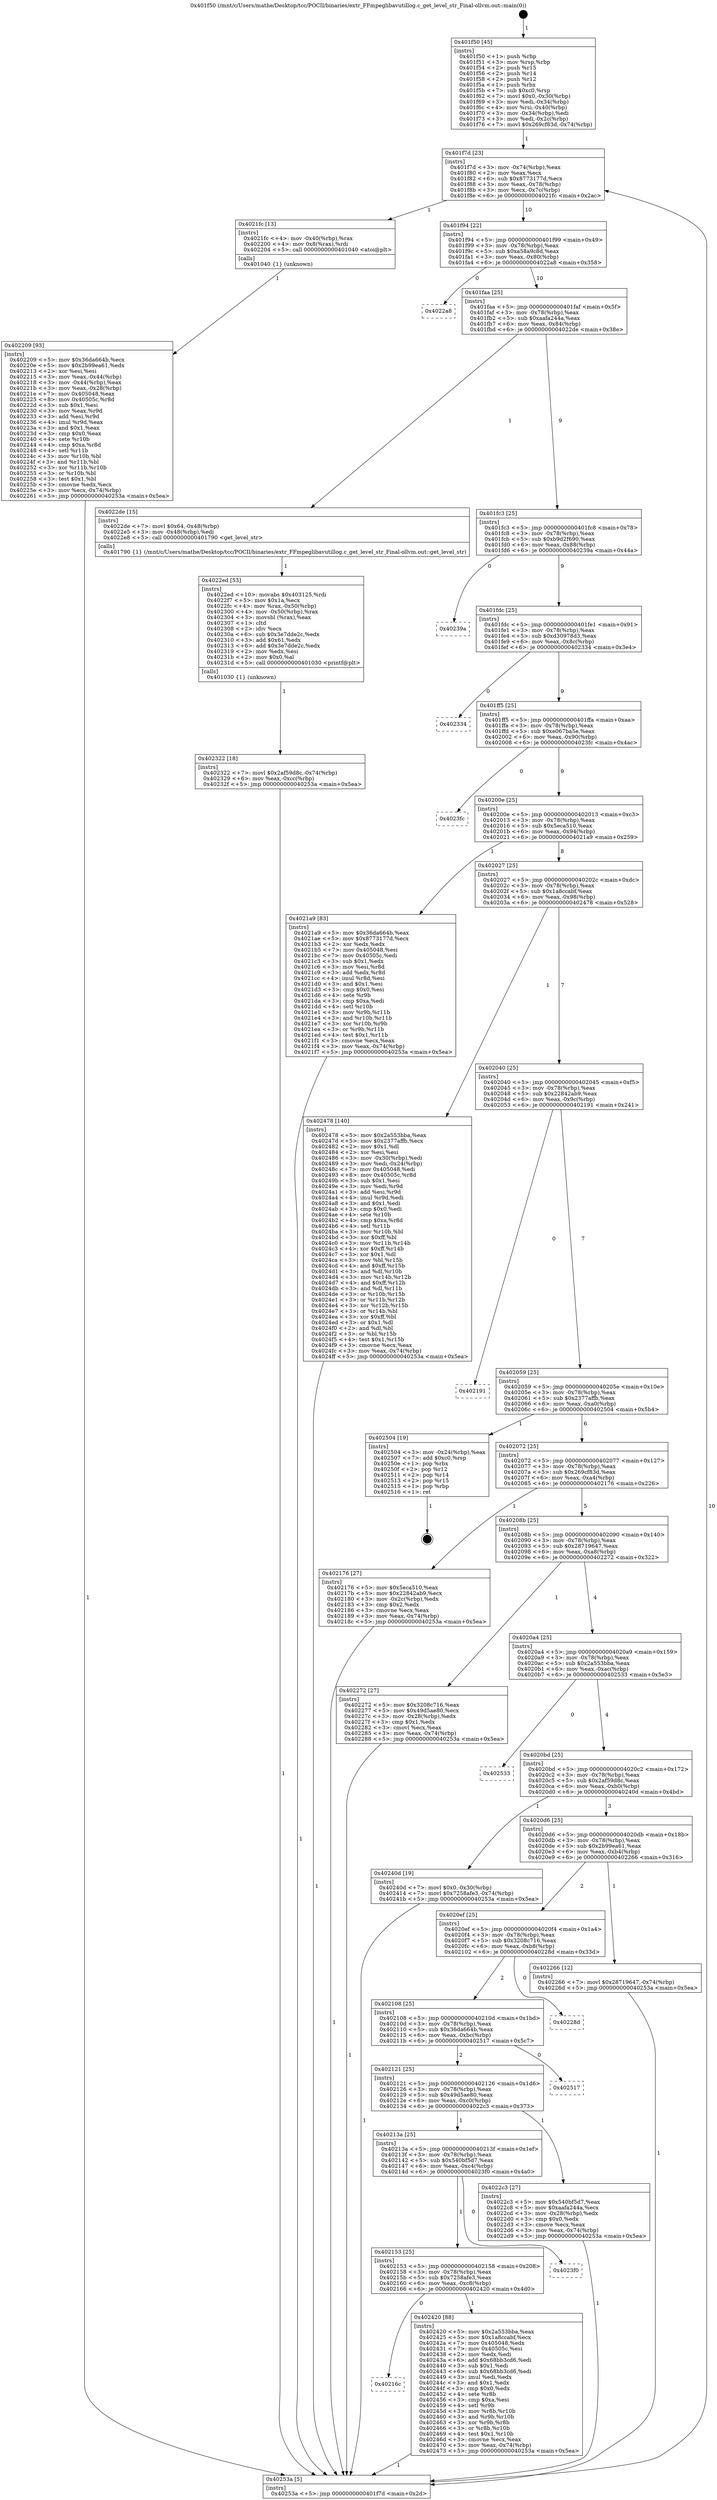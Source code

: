 digraph "0x401f50" {
  label = "0x401f50 (/mnt/c/Users/mathe/Desktop/tcc/POCII/binaries/extr_FFmpeglibavutillog.c_get_level_str_Final-ollvm.out::main(0))"
  labelloc = "t"
  node[shape=record]

  Entry [label="",width=0.3,height=0.3,shape=circle,fillcolor=black,style=filled]
  "0x401f7d" [label="{
     0x401f7d [23]\l
     | [instrs]\l
     &nbsp;&nbsp;0x401f7d \<+3\>: mov -0x74(%rbp),%eax\l
     &nbsp;&nbsp;0x401f80 \<+2\>: mov %eax,%ecx\l
     &nbsp;&nbsp;0x401f82 \<+6\>: sub $0x8773177d,%ecx\l
     &nbsp;&nbsp;0x401f88 \<+3\>: mov %eax,-0x78(%rbp)\l
     &nbsp;&nbsp;0x401f8b \<+3\>: mov %ecx,-0x7c(%rbp)\l
     &nbsp;&nbsp;0x401f8e \<+6\>: je 00000000004021fc \<main+0x2ac\>\l
  }"]
  "0x4021fc" [label="{
     0x4021fc [13]\l
     | [instrs]\l
     &nbsp;&nbsp;0x4021fc \<+4\>: mov -0x40(%rbp),%rax\l
     &nbsp;&nbsp;0x402200 \<+4\>: mov 0x8(%rax),%rdi\l
     &nbsp;&nbsp;0x402204 \<+5\>: call 0000000000401040 \<atoi@plt\>\l
     | [calls]\l
     &nbsp;&nbsp;0x401040 \{1\} (unknown)\l
  }"]
  "0x401f94" [label="{
     0x401f94 [22]\l
     | [instrs]\l
     &nbsp;&nbsp;0x401f94 \<+5\>: jmp 0000000000401f99 \<main+0x49\>\l
     &nbsp;&nbsp;0x401f99 \<+3\>: mov -0x78(%rbp),%eax\l
     &nbsp;&nbsp;0x401f9c \<+5\>: sub $0xa58a9c8d,%eax\l
     &nbsp;&nbsp;0x401fa1 \<+3\>: mov %eax,-0x80(%rbp)\l
     &nbsp;&nbsp;0x401fa4 \<+6\>: je 00000000004022a8 \<main+0x358\>\l
  }"]
  Exit [label="",width=0.3,height=0.3,shape=circle,fillcolor=black,style=filled,peripheries=2]
  "0x4022a8" [label="{
     0x4022a8\l
  }", style=dashed]
  "0x401faa" [label="{
     0x401faa [25]\l
     | [instrs]\l
     &nbsp;&nbsp;0x401faa \<+5\>: jmp 0000000000401faf \<main+0x5f\>\l
     &nbsp;&nbsp;0x401faf \<+3\>: mov -0x78(%rbp),%eax\l
     &nbsp;&nbsp;0x401fb2 \<+5\>: sub $0xaafa244a,%eax\l
     &nbsp;&nbsp;0x401fb7 \<+6\>: mov %eax,-0x84(%rbp)\l
     &nbsp;&nbsp;0x401fbd \<+6\>: je 00000000004022de \<main+0x38e\>\l
  }"]
  "0x40216c" [label="{
     0x40216c\l
  }", style=dashed]
  "0x4022de" [label="{
     0x4022de [15]\l
     | [instrs]\l
     &nbsp;&nbsp;0x4022de \<+7\>: movl $0x64,-0x48(%rbp)\l
     &nbsp;&nbsp;0x4022e5 \<+3\>: mov -0x48(%rbp),%edi\l
     &nbsp;&nbsp;0x4022e8 \<+5\>: call 0000000000401790 \<get_level_str\>\l
     | [calls]\l
     &nbsp;&nbsp;0x401790 \{1\} (/mnt/c/Users/mathe/Desktop/tcc/POCII/binaries/extr_FFmpeglibavutillog.c_get_level_str_Final-ollvm.out::get_level_str)\l
  }"]
  "0x401fc3" [label="{
     0x401fc3 [25]\l
     | [instrs]\l
     &nbsp;&nbsp;0x401fc3 \<+5\>: jmp 0000000000401fc8 \<main+0x78\>\l
     &nbsp;&nbsp;0x401fc8 \<+3\>: mov -0x78(%rbp),%eax\l
     &nbsp;&nbsp;0x401fcb \<+5\>: sub $0xb9d2f690,%eax\l
     &nbsp;&nbsp;0x401fd0 \<+6\>: mov %eax,-0x88(%rbp)\l
     &nbsp;&nbsp;0x401fd6 \<+6\>: je 000000000040239a \<main+0x44a\>\l
  }"]
  "0x402420" [label="{
     0x402420 [88]\l
     | [instrs]\l
     &nbsp;&nbsp;0x402420 \<+5\>: mov $0x2a553bba,%eax\l
     &nbsp;&nbsp;0x402425 \<+5\>: mov $0x1a8ccabf,%ecx\l
     &nbsp;&nbsp;0x40242a \<+7\>: mov 0x405048,%edx\l
     &nbsp;&nbsp;0x402431 \<+7\>: mov 0x40505c,%esi\l
     &nbsp;&nbsp;0x402438 \<+2\>: mov %edx,%edi\l
     &nbsp;&nbsp;0x40243a \<+6\>: add $0x68bb3cd6,%edi\l
     &nbsp;&nbsp;0x402440 \<+3\>: sub $0x1,%edi\l
     &nbsp;&nbsp;0x402443 \<+6\>: sub $0x68bb3cd6,%edi\l
     &nbsp;&nbsp;0x402449 \<+3\>: imul %edi,%edx\l
     &nbsp;&nbsp;0x40244c \<+3\>: and $0x1,%edx\l
     &nbsp;&nbsp;0x40244f \<+3\>: cmp $0x0,%edx\l
     &nbsp;&nbsp;0x402452 \<+4\>: sete %r8b\l
     &nbsp;&nbsp;0x402456 \<+3\>: cmp $0xa,%esi\l
     &nbsp;&nbsp;0x402459 \<+4\>: setl %r9b\l
     &nbsp;&nbsp;0x40245d \<+3\>: mov %r8b,%r10b\l
     &nbsp;&nbsp;0x402460 \<+3\>: and %r9b,%r10b\l
     &nbsp;&nbsp;0x402463 \<+3\>: xor %r9b,%r8b\l
     &nbsp;&nbsp;0x402466 \<+3\>: or %r8b,%r10b\l
     &nbsp;&nbsp;0x402469 \<+4\>: test $0x1,%r10b\l
     &nbsp;&nbsp;0x40246d \<+3\>: cmovne %ecx,%eax\l
     &nbsp;&nbsp;0x402470 \<+3\>: mov %eax,-0x74(%rbp)\l
     &nbsp;&nbsp;0x402473 \<+5\>: jmp 000000000040253a \<main+0x5ea\>\l
  }"]
  "0x40239a" [label="{
     0x40239a\l
  }", style=dashed]
  "0x401fdc" [label="{
     0x401fdc [25]\l
     | [instrs]\l
     &nbsp;&nbsp;0x401fdc \<+5\>: jmp 0000000000401fe1 \<main+0x91\>\l
     &nbsp;&nbsp;0x401fe1 \<+3\>: mov -0x78(%rbp),%eax\l
     &nbsp;&nbsp;0x401fe4 \<+5\>: sub $0xd30978d3,%eax\l
     &nbsp;&nbsp;0x401fe9 \<+6\>: mov %eax,-0x8c(%rbp)\l
     &nbsp;&nbsp;0x401fef \<+6\>: je 0000000000402334 \<main+0x3e4\>\l
  }"]
  "0x402153" [label="{
     0x402153 [25]\l
     | [instrs]\l
     &nbsp;&nbsp;0x402153 \<+5\>: jmp 0000000000402158 \<main+0x208\>\l
     &nbsp;&nbsp;0x402158 \<+3\>: mov -0x78(%rbp),%eax\l
     &nbsp;&nbsp;0x40215b \<+5\>: sub $0x7258afe3,%eax\l
     &nbsp;&nbsp;0x402160 \<+6\>: mov %eax,-0xc8(%rbp)\l
     &nbsp;&nbsp;0x402166 \<+6\>: je 0000000000402420 \<main+0x4d0\>\l
  }"]
  "0x402334" [label="{
     0x402334\l
  }", style=dashed]
  "0x401ff5" [label="{
     0x401ff5 [25]\l
     | [instrs]\l
     &nbsp;&nbsp;0x401ff5 \<+5\>: jmp 0000000000401ffa \<main+0xaa\>\l
     &nbsp;&nbsp;0x401ffa \<+3\>: mov -0x78(%rbp),%eax\l
     &nbsp;&nbsp;0x401ffd \<+5\>: sub $0xe067ba5e,%eax\l
     &nbsp;&nbsp;0x402002 \<+6\>: mov %eax,-0x90(%rbp)\l
     &nbsp;&nbsp;0x402008 \<+6\>: je 00000000004023fc \<main+0x4ac\>\l
  }"]
  "0x4023f0" [label="{
     0x4023f0\l
  }", style=dashed]
  "0x4023fc" [label="{
     0x4023fc\l
  }", style=dashed]
  "0x40200e" [label="{
     0x40200e [25]\l
     | [instrs]\l
     &nbsp;&nbsp;0x40200e \<+5\>: jmp 0000000000402013 \<main+0xc3\>\l
     &nbsp;&nbsp;0x402013 \<+3\>: mov -0x78(%rbp),%eax\l
     &nbsp;&nbsp;0x402016 \<+5\>: sub $0x5eca510,%eax\l
     &nbsp;&nbsp;0x40201b \<+6\>: mov %eax,-0x94(%rbp)\l
     &nbsp;&nbsp;0x402021 \<+6\>: je 00000000004021a9 \<main+0x259\>\l
  }"]
  "0x402322" [label="{
     0x402322 [18]\l
     | [instrs]\l
     &nbsp;&nbsp;0x402322 \<+7\>: movl $0x2af59d8c,-0x74(%rbp)\l
     &nbsp;&nbsp;0x402329 \<+6\>: mov %eax,-0xcc(%rbp)\l
     &nbsp;&nbsp;0x40232f \<+5\>: jmp 000000000040253a \<main+0x5ea\>\l
  }"]
  "0x4021a9" [label="{
     0x4021a9 [83]\l
     | [instrs]\l
     &nbsp;&nbsp;0x4021a9 \<+5\>: mov $0x36da664b,%eax\l
     &nbsp;&nbsp;0x4021ae \<+5\>: mov $0x8773177d,%ecx\l
     &nbsp;&nbsp;0x4021b3 \<+2\>: xor %edx,%edx\l
     &nbsp;&nbsp;0x4021b5 \<+7\>: mov 0x405048,%esi\l
     &nbsp;&nbsp;0x4021bc \<+7\>: mov 0x40505c,%edi\l
     &nbsp;&nbsp;0x4021c3 \<+3\>: sub $0x1,%edx\l
     &nbsp;&nbsp;0x4021c6 \<+3\>: mov %esi,%r8d\l
     &nbsp;&nbsp;0x4021c9 \<+3\>: add %edx,%r8d\l
     &nbsp;&nbsp;0x4021cc \<+4\>: imul %r8d,%esi\l
     &nbsp;&nbsp;0x4021d0 \<+3\>: and $0x1,%esi\l
     &nbsp;&nbsp;0x4021d3 \<+3\>: cmp $0x0,%esi\l
     &nbsp;&nbsp;0x4021d6 \<+4\>: sete %r9b\l
     &nbsp;&nbsp;0x4021da \<+3\>: cmp $0xa,%edi\l
     &nbsp;&nbsp;0x4021dd \<+4\>: setl %r10b\l
     &nbsp;&nbsp;0x4021e1 \<+3\>: mov %r9b,%r11b\l
     &nbsp;&nbsp;0x4021e4 \<+3\>: and %r10b,%r11b\l
     &nbsp;&nbsp;0x4021e7 \<+3\>: xor %r10b,%r9b\l
     &nbsp;&nbsp;0x4021ea \<+3\>: or %r9b,%r11b\l
     &nbsp;&nbsp;0x4021ed \<+4\>: test $0x1,%r11b\l
     &nbsp;&nbsp;0x4021f1 \<+3\>: cmovne %ecx,%eax\l
     &nbsp;&nbsp;0x4021f4 \<+3\>: mov %eax,-0x74(%rbp)\l
     &nbsp;&nbsp;0x4021f7 \<+5\>: jmp 000000000040253a \<main+0x5ea\>\l
  }"]
  "0x402027" [label="{
     0x402027 [25]\l
     | [instrs]\l
     &nbsp;&nbsp;0x402027 \<+5\>: jmp 000000000040202c \<main+0xdc\>\l
     &nbsp;&nbsp;0x40202c \<+3\>: mov -0x78(%rbp),%eax\l
     &nbsp;&nbsp;0x40202f \<+5\>: sub $0x1a8ccabf,%eax\l
     &nbsp;&nbsp;0x402034 \<+6\>: mov %eax,-0x98(%rbp)\l
     &nbsp;&nbsp;0x40203a \<+6\>: je 0000000000402478 \<main+0x528\>\l
  }"]
  "0x4022ed" [label="{
     0x4022ed [53]\l
     | [instrs]\l
     &nbsp;&nbsp;0x4022ed \<+10\>: movabs $0x403125,%rdi\l
     &nbsp;&nbsp;0x4022f7 \<+5\>: mov $0x1a,%ecx\l
     &nbsp;&nbsp;0x4022fc \<+4\>: mov %rax,-0x50(%rbp)\l
     &nbsp;&nbsp;0x402300 \<+4\>: mov -0x50(%rbp),%rax\l
     &nbsp;&nbsp;0x402304 \<+3\>: movsbl (%rax),%eax\l
     &nbsp;&nbsp;0x402307 \<+1\>: cltd\l
     &nbsp;&nbsp;0x402308 \<+2\>: idiv %ecx\l
     &nbsp;&nbsp;0x40230a \<+6\>: sub $0x3e7dde2c,%edx\l
     &nbsp;&nbsp;0x402310 \<+3\>: add $0x61,%edx\l
     &nbsp;&nbsp;0x402313 \<+6\>: add $0x3e7dde2c,%edx\l
     &nbsp;&nbsp;0x402319 \<+2\>: mov %edx,%esi\l
     &nbsp;&nbsp;0x40231b \<+2\>: mov $0x0,%al\l
     &nbsp;&nbsp;0x40231d \<+5\>: call 0000000000401030 \<printf@plt\>\l
     | [calls]\l
     &nbsp;&nbsp;0x401030 \{1\} (unknown)\l
  }"]
  "0x402478" [label="{
     0x402478 [140]\l
     | [instrs]\l
     &nbsp;&nbsp;0x402478 \<+5\>: mov $0x2a553bba,%eax\l
     &nbsp;&nbsp;0x40247d \<+5\>: mov $0x2377affb,%ecx\l
     &nbsp;&nbsp;0x402482 \<+2\>: mov $0x1,%dl\l
     &nbsp;&nbsp;0x402484 \<+2\>: xor %esi,%esi\l
     &nbsp;&nbsp;0x402486 \<+3\>: mov -0x30(%rbp),%edi\l
     &nbsp;&nbsp;0x402489 \<+3\>: mov %edi,-0x24(%rbp)\l
     &nbsp;&nbsp;0x40248c \<+7\>: mov 0x405048,%edi\l
     &nbsp;&nbsp;0x402493 \<+8\>: mov 0x40505c,%r8d\l
     &nbsp;&nbsp;0x40249b \<+3\>: sub $0x1,%esi\l
     &nbsp;&nbsp;0x40249e \<+3\>: mov %edi,%r9d\l
     &nbsp;&nbsp;0x4024a1 \<+3\>: add %esi,%r9d\l
     &nbsp;&nbsp;0x4024a4 \<+4\>: imul %r9d,%edi\l
     &nbsp;&nbsp;0x4024a8 \<+3\>: and $0x1,%edi\l
     &nbsp;&nbsp;0x4024ab \<+3\>: cmp $0x0,%edi\l
     &nbsp;&nbsp;0x4024ae \<+4\>: sete %r10b\l
     &nbsp;&nbsp;0x4024b2 \<+4\>: cmp $0xa,%r8d\l
     &nbsp;&nbsp;0x4024b6 \<+4\>: setl %r11b\l
     &nbsp;&nbsp;0x4024ba \<+3\>: mov %r10b,%bl\l
     &nbsp;&nbsp;0x4024bd \<+3\>: xor $0xff,%bl\l
     &nbsp;&nbsp;0x4024c0 \<+3\>: mov %r11b,%r14b\l
     &nbsp;&nbsp;0x4024c3 \<+4\>: xor $0xff,%r14b\l
     &nbsp;&nbsp;0x4024c7 \<+3\>: xor $0x1,%dl\l
     &nbsp;&nbsp;0x4024ca \<+3\>: mov %bl,%r15b\l
     &nbsp;&nbsp;0x4024cd \<+4\>: and $0xff,%r15b\l
     &nbsp;&nbsp;0x4024d1 \<+3\>: and %dl,%r10b\l
     &nbsp;&nbsp;0x4024d4 \<+3\>: mov %r14b,%r12b\l
     &nbsp;&nbsp;0x4024d7 \<+4\>: and $0xff,%r12b\l
     &nbsp;&nbsp;0x4024db \<+3\>: and %dl,%r11b\l
     &nbsp;&nbsp;0x4024de \<+3\>: or %r10b,%r15b\l
     &nbsp;&nbsp;0x4024e1 \<+3\>: or %r11b,%r12b\l
     &nbsp;&nbsp;0x4024e4 \<+3\>: xor %r12b,%r15b\l
     &nbsp;&nbsp;0x4024e7 \<+3\>: or %r14b,%bl\l
     &nbsp;&nbsp;0x4024ea \<+3\>: xor $0xff,%bl\l
     &nbsp;&nbsp;0x4024ed \<+3\>: or $0x1,%dl\l
     &nbsp;&nbsp;0x4024f0 \<+2\>: and %dl,%bl\l
     &nbsp;&nbsp;0x4024f2 \<+3\>: or %bl,%r15b\l
     &nbsp;&nbsp;0x4024f5 \<+4\>: test $0x1,%r15b\l
     &nbsp;&nbsp;0x4024f9 \<+3\>: cmovne %ecx,%eax\l
     &nbsp;&nbsp;0x4024fc \<+3\>: mov %eax,-0x74(%rbp)\l
     &nbsp;&nbsp;0x4024ff \<+5\>: jmp 000000000040253a \<main+0x5ea\>\l
  }"]
  "0x402040" [label="{
     0x402040 [25]\l
     | [instrs]\l
     &nbsp;&nbsp;0x402040 \<+5\>: jmp 0000000000402045 \<main+0xf5\>\l
     &nbsp;&nbsp;0x402045 \<+3\>: mov -0x78(%rbp),%eax\l
     &nbsp;&nbsp;0x402048 \<+5\>: sub $0x22842ab9,%eax\l
     &nbsp;&nbsp;0x40204d \<+6\>: mov %eax,-0x9c(%rbp)\l
     &nbsp;&nbsp;0x402053 \<+6\>: je 0000000000402191 \<main+0x241\>\l
  }"]
  "0x40213a" [label="{
     0x40213a [25]\l
     | [instrs]\l
     &nbsp;&nbsp;0x40213a \<+5\>: jmp 000000000040213f \<main+0x1ef\>\l
     &nbsp;&nbsp;0x40213f \<+3\>: mov -0x78(%rbp),%eax\l
     &nbsp;&nbsp;0x402142 \<+5\>: sub $0x540bf5d7,%eax\l
     &nbsp;&nbsp;0x402147 \<+6\>: mov %eax,-0xc4(%rbp)\l
     &nbsp;&nbsp;0x40214d \<+6\>: je 00000000004023f0 \<main+0x4a0\>\l
  }"]
  "0x402191" [label="{
     0x402191\l
  }", style=dashed]
  "0x402059" [label="{
     0x402059 [25]\l
     | [instrs]\l
     &nbsp;&nbsp;0x402059 \<+5\>: jmp 000000000040205e \<main+0x10e\>\l
     &nbsp;&nbsp;0x40205e \<+3\>: mov -0x78(%rbp),%eax\l
     &nbsp;&nbsp;0x402061 \<+5\>: sub $0x2377affb,%eax\l
     &nbsp;&nbsp;0x402066 \<+6\>: mov %eax,-0xa0(%rbp)\l
     &nbsp;&nbsp;0x40206c \<+6\>: je 0000000000402504 \<main+0x5b4\>\l
  }"]
  "0x4022c3" [label="{
     0x4022c3 [27]\l
     | [instrs]\l
     &nbsp;&nbsp;0x4022c3 \<+5\>: mov $0x540bf5d7,%eax\l
     &nbsp;&nbsp;0x4022c8 \<+5\>: mov $0xaafa244a,%ecx\l
     &nbsp;&nbsp;0x4022cd \<+3\>: mov -0x28(%rbp),%edx\l
     &nbsp;&nbsp;0x4022d0 \<+3\>: cmp $0x0,%edx\l
     &nbsp;&nbsp;0x4022d3 \<+3\>: cmove %ecx,%eax\l
     &nbsp;&nbsp;0x4022d6 \<+3\>: mov %eax,-0x74(%rbp)\l
     &nbsp;&nbsp;0x4022d9 \<+5\>: jmp 000000000040253a \<main+0x5ea\>\l
  }"]
  "0x402504" [label="{
     0x402504 [19]\l
     | [instrs]\l
     &nbsp;&nbsp;0x402504 \<+3\>: mov -0x24(%rbp),%eax\l
     &nbsp;&nbsp;0x402507 \<+7\>: add $0xc0,%rsp\l
     &nbsp;&nbsp;0x40250e \<+1\>: pop %rbx\l
     &nbsp;&nbsp;0x40250f \<+2\>: pop %r12\l
     &nbsp;&nbsp;0x402511 \<+2\>: pop %r14\l
     &nbsp;&nbsp;0x402513 \<+2\>: pop %r15\l
     &nbsp;&nbsp;0x402515 \<+1\>: pop %rbp\l
     &nbsp;&nbsp;0x402516 \<+1\>: ret\l
  }"]
  "0x402072" [label="{
     0x402072 [25]\l
     | [instrs]\l
     &nbsp;&nbsp;0x402072 \<+5\>: jmp 0000000000402077 \<main+0x127\>\l
     &nbsp;&nbsp;0x402077 \<+3\>: mov -0x78(%rbp),%eax\l
     &nbsp;&nbsp;0x40207a \<+5\>: sub $0x269cf83d,%eax\l
     &nbsp;&nbsp;0x40207f \<+6\>: mov %eax,-0xa4(%rbp)\l
     &nbsp;&nbsp;0x402085 \<+6\>: je 0000000000402176 \<main+0x226\>\l
  }"]
  "0x402121" [label="{
     0x402121 [25]\l
     | [instrs]\l
     &nbsp;&nbsp;0x402121 \<+5\>: jmp 0000000000402126 \<main+0x1d6\>\l
     &nbsp;&nbsp;0x402126 \<+3\>: mov -0x78(%rbp),%eax\l
     &nbsp;&nbsp;0x402129 \<+5\>: sub $0x49d5ae80,%eax\l
     &nbsp;&nbsp;0x40212e \<+6\>: mov %eax,-0xc0(%rbp)\l
     &nbsp;&nbsp;0x402134 \<+6\>: je 00000000004022c3 \<main+0x373\>\l
  }"]
  "0x402176" [label="{
     0x402176 [27]\l
     | [instrs]\l
     &nbsp;&nbsp;0x402176 \<+5\>: mov $0x5eca510,%eax\l
     &nbsp;&nbsp;0x40217b \<+5\>: mov $0x22842ab9,%ecx\l
     &nbsp;&nbsp;0x402180 \<+3\>: mov -0x2c(%rbp),%edx\l
     &nbsp;&nbsp;0x402183 \<+3\>: cmp $0x2,%edx\l
     &nbsp;&nbsp;0x402186 \<+3\>: cmovne %ecx,%eax\l
     &nbsp;&nbsp;0x402189 \<+3\>: mov %eax,-0x74(%rbp)\l
     &nbsp;&nbsp;0x40218c \<+5\>: jmp 000000000040253a \<main+0x5ea\>\l
  }"]
  "0x40208b" [label="{
     0x40208b [25]\l
     | [instrs]\l
     &nbsp;&nbsp;0x40208b \<+5\>: jmp 0000000000402090 \<main+0x140\>\l
     &nbsp;&nbsp;0x402090 \<+3\>: mov -0x78(%rbp),%eax\l
     &nbsp;&nbsp;0x402093 \<+5\>: sub $0x28719647,%eax\l
     &nbsp;&nbsp;0x402098 \<+6\>: mov %eax,-0xa8(%rbp)\l
     &nbsp;&nbsp;0x40209e \<+6\>: je 0000000000402272 \<main+0x322\>\l
  }"]
  "0x40253a" [label="{
     0x40253a [5]\l
     | [instrs]\l
     &nbsp;&nbsp;0x40253a \<+5\>: jmp 0000000000401f7d \<main+0x2d\>\l
  }"]
  "0x401f50" [label="{
     0x401f50 [45]\l
     | [instrs]\l
     &nbsp;&nbsp;0x401f50 \<+1\>: push %rbp\l
     &nbsp;&nbsp;0x401f51 \<+3\>: mov %rsp,%rbp\l
     &nbsp;&nbsp;0x401f54 \<+2\>: push %r15\l
     &nbsp;&nbsp;0x401f56 \<+2\>: push %r14\l
     &nbsp;&nbsp;0x401f58 \<+2\>: push %r12\l
     &nbsp;&nbsp;0x401f5a \<+1\>: push %rbx\l
     &nbsp;&nbsp;0x401f5b \<+7\>: sub $0xc0,%rsp\l
     &nbsp;&nbsp;0x401f62 \<+7\>: movl $0x0,-0x30(%rbp)\l
     &nbsp;&nbsp;0x401f69 \<+3\>: mov %edi,-0x34(%rbp)\l
     &nbsp;&nbsp;0x401f6c \<+4\>: mov %rsi,-0x40(%rbp)\l
     &nbsp;&nbsp;0x401f70 \<+3\>: mov -0x34(%rbp),%edi\l
     &nbsp;&nbsp;0x401f73 \<+3\>: mov %edi,-0x2c(%rbp)\l
     &nbsp;&nbsp;0x401f76 \<+7\>: movl $0x269cf83d,-0x74(%rbp)\l
  }"]
  "0x402209" [label="{
     0x402209 [93]\l
     | [instrs]\l
     &nbsp;&nbsp;0x402209 \<+5\>: mov $0x36da664b,%ecx\l
     &nbsp;&nbsp;0x40220e \<+5\>: mov $0x2b99ea61,%edx\l
     &nbsp;&nbsp;0x402213 \<+2\>: xor %esi,%esi\l
     &nbsp;&nbsp;0x402215 \<+3\>: mov %eax,-0x44(%rbp)\l
     &nbsp;&nbsp;0x402218 \<+3\>: mov -0x44(%rbp),%eax\l
     &nbsp;&nbsp;0x40221b \<+3\>: mov %eax,-0x28(%rbp)\l
     &nbsp;&nbsp;0x40221e \<+7\>: mov 0x405048,%eax\l
     &nbsp;&nbsp;0x402225 \<+8\>: mov 0x40505c,%r8d\l
     &nbsp;&nbsp;0x40222d \<+3\>: sub $0x1,%esi\l
     &nbsp;&nbsp;0x402230 \<+3\>: mov %eax,%r9d\l
     &nbsp;&nbsp;0x402233 \<+3\>: add %esi,%r9d\l
     &nbsp;&nbsp;0x402236 \<+4\>: imul %r9d,%eax\l
     &nbsp;&nbsp;0x40223a \<+3\>: and $0x1,%eax\l
     &nbsp;&nbsp;0x40223d \<+3\>: cmp $0x0,%eax\l
     &nbsp;&nbsp;0x402240 \<+4\>: sete %r10b\l
     &nbsp;&nbsp;0x402244 \<+4\>: cmp $0xa,%r8d\l
     &nbsp;&nbsp;0x402248 \<+4\>: setl %r11b\l
     &nbsp;&nbsp;0x40224c \<+3\>: mov %r10b,%bl\l
     &nbsp;&nbsp;0x40224f \<+3\>: and %r11b,%bl\l
     &nbsp;&nbsp;0x402252 \<+3\>: xor %r11b,%r10b\l
     &nbsp;&nbsp;0x402255 \<+3\>: or %r10b,%bl\l
     &nbsp;&nbsp;0x402258 \<+3\>: test $0x1,%bl\l
     &nbsp;&nbsp;0x40225b \<+3\>: cmovne %edx,%ecx\l
     &nbsp;&nbsp;0x40225e \<+3\>: mov %ecx,-0x74(%rbp)\l
     &nbsp;&nbsp;0x402261 \<+5\>: jmp 000000000040253a \<main+0x5ea\>\l
  }"]
  "0x402517" [label="{
     0x402517\l
  }", style=dashed]
  "0x402272" [label="{
     0x402272 [27]\l
     | [instrs]\l
     &nbsp;&nbsp;0x402272 \<+5\>: mov $0x3208c716,%eax\l
     &nbsp;&nbsp;0x402277 \<+5\>: mov $0x49d5ae80,%ecx\l
     &nbsp;&nbsp;0x40227c \<+3\>: mov -0x28(%rbp),%edx\l
     &nbsp;&nbsp;0x40227f \<+3\>: cmp $0x1,%edx\l
     &nbsp;&nbsp;0x402282 \<+3\>: cmovl %ecx,%eax\l
     &nbsp;&nbsp;0x402285 \<+3\>: mov %eax,-0x74(%rbp)\l
     &nbsp;&nbsp;0x402288 \<+5\>: jmp 000000000040253a \<main+0x5ea\>\l
  }"]
  "0x4020a4" [label="{
     0x4020a4 [25]\l
     | [instrs]\l
     &nbsp;&nbsp;0x4020a4 \<+5\>: jmp 00000000004020a9 \<main+0x159\>\l
     &nbsp;&nbsp;0x4020a9 \<+3\>: mov -0x78(%rbp),%eax\l
     &nbsp;&nbsp;0x4020ac \<+5\>: sub $0x2a553bba,%eax\l
     &nbsp;&nbsp;0x4020b1 \<+6\>: mov %eax,-0xac(%rbp)\l
     &nbsp;&nbsp;0x4020b7 \<+6\>: je 0000000000402533 \<main+0x5e3\>\l
  }"]
  "0x402108" [label="{
     0x402108 [25]\l
     | [instrs]\l
     &nbsp;&nbsp;0x402108 \<+5\>: jmp 000000000040210d \<main+0x1bd\>\l
     &nbsp;&nbsp;0x40210d \<+3\>: mov -0x78(%rbp),%eax\l
     &nbsp;&nbsp;0x402110 \<+5\>: sub $0x36da664b,%eax\l
     &nbsp;&nbsp;0x402115 \<+6\>: mov %eax,-0xbc(%rbp)\l
     &nbsp;&nbsp;0x40211b \<+6\>: je 0000000000402517 \<main+0x5c7\>\l
  }"]
  "0x402533" [label="{
     0x402533\l
  }", style=dashed]
  "0x4020bd" [label="{
     0x4020bd [25]\l
     | [instrs]\l
     &nbsp;&nbsp;0x4020bd \<+5\>: jmp 00000000004020c2 \<main+0x172\>\l
     &nbsp;&nbsp;0x4020c2 \<+3\>: mov -0x78(%rbp),%eax\l
     &nbsp;&nbsp;0x4020c5 \<+5\>: sub $0x2af59d8c,%eax\l
     &nbsp;&nbsp;0x4020ca \<+6\>: mov %eax,-0xb0(%rbp)\l
     &nbsp;&nbsp;0x4020d0 \<+6\>: je 000000000040240d \<main+0x4bd\>\l
  }"]
  "0x40228d" [label="{
     0x40228d\l
  }", style=dashed]
  "0x40240d" [label="{
     0x40240d [19]\l
     | [instrs]\l
     &nbsp;&nbsp;0x40240d \<+7\>: movl $0x0,-0x30(%rbp)\l
     &nbsp;&nbsp;0x402414 \<+7\>: movl $0x7258afe3,-0x74(%rbp)\l
     &nbsp;&nbsp;0x40241b \<+5\>: jmp 000000000040253a \<main+0x5ea\>\l
  }"]
  "0x4020d6" [label="{
     0x4020d6 [25]\l
     | [instrs]\l
     &nbsp;&nbsp;0x4020d6 \<+5\>: jmp 00000000004020db \<main+0x18b\>\l
     &nbsp;&nbsp;0x4020db \<+3\>: mov -0x78(%rbp),%eax\l
     &nbsp;&nbsp;0x4020de \<+5\>: sub $0x2b99ea61,%eax\l
     &nbsp;&nbsp;0x4020e3 \<+6\>: mov %eax,-0xb4(%rbp)\l
     &nbsp;&nbsp;0x4020e9 \<+6\>: je 0000000000402266 \<main+0x316\>\l
  }"]
  "0x4020ef" [label="{
     0x4020ef [25]\l
     | [instrs]\l
     &nbsp;&nbsp;0x4020ef \<+5\>: jmp 00000000004020f4 \<main+0x1a4\>\l
     &nbsp;&nbsp;0x4020f4 \<+3\>: mov -0x78(%rbp),%eax\l
     &nbsp;&nbsp;0x4020f7 \<+5\>: sub $0x3208c716,%eax\l
     &nbsp;&nbsp;0x4020fc \<+6\>: mov %eax,-0xb8(%rbp)\l
     &nbsp;&nbsp;0x402102 \<+6\>: je 000000000040228d \<main+0x33d\>\l
  }"]
  "0x402266" [label="{
     0x402266 [12]\l
     | [instrs]\l
     &nbsp;&nbsp;0x402266 \<+7\>: movl $0x28719647,-0x74(%rbp)\l
     &nbsp;&nbsp;0x40226d \<+5\>: jmp 000000000040253a \<main+0x5ea\>\l
  }"]
  Entry -> "0x401f50" [label=" 1"]
  "0x401f7d" -> "0x4021fc" [label=" 1"]
  "0x401f7d" -> "0x401f94" [label=" 10"]
  "0x402504" -> Exit [label=" 1"]
  "0x401f94" -> "0x4022a8" [label=" 0"]
  "0x401f94" -> "0x401faa" [label=" 10"]
  "0x402478" -> "0x40253a" [label=" 1"]
  "0x401faa" -> "0x4022de" [label=" 1"]
  "0x401faa" -> "0x401fc3" [label=" 9"]
  "0x402420" -> "0x40253a" [label=" 1"]
  "0x401fc3" -> "0x40239a" [label=" 0"]
  "0x401fc3" -> "0x401fdc" [label=" 9"]
  "0x402153" -> "0x40216c" [label=" 0"]
  "0x401fdc" -> "0x402334" [label=" 0"]
  "0x401fdc" -> "0x401ff5" [label=" 9"]
  "0x402153" -> "0x402420" [label=" 1"]
  "0x401ff5" -> "0x4023fc" [label=" 0"]
  "0x401ff5" -> "0x40200e" [label=" 9"]
  "0x40213a" -> "0x402153" [label=" 1"]
  "0x40200e" -> "0x4021a9" [label=" 1"]
  "0x40200e" -> "0x402027" [label=" 8"]
  "0x40213a" -> "0x4023f0" [label=" 0"]
  "0x402027" -> "0x402478" [label=" 1"]
  "0x402027" -> "0x402040" [label=" 7"]
  "0x40240d" -> "0x40253a" [label=" 1"]
  "0x402040" -> "0x402191" [label=" 0"]
  "0x402040" -> "0x402059" [label=" 7"]
  "0x402322" -> "0x40253a" [label=" 1"]
  "0x402059" -> "0x402504" [label=" 1"]
  "0x402059" -> "0x402072" [label=" 6"]
  "0x4022ed" -> "0x402322" [label=" 1"]
  "0x402072" -> "0x402176" [label=" 1"]
  "0x402072" -> "0x40208b" [label=" 5"]
  "0x402176" -> "0x40253a" [label=" 1"]
  "0x401f50" -> "0x401f7d" [label=" 1"]
  "0x40253a" -> "0x401f7d" [label=" 10"]
  "0x4021a9" -> "0x40253a" [label=" 1"]
  "0x4021fc" -> "0x402209" [label=" 1"]
  "0x402209" -> "0x40253a" [label=" 1"]
  "0x4022c3" -> "0x40253a" [label=" 1"]
  "0x40208b" -> "0x402272" [label=" 1"]
  "0x40208b" -> "0x4020a4" [label=" 4"]
  "0x402121" -> "0x40213a" [label=" 1"]
  "0x4020a4" -> "0x402533" [label=" 0"]
  "0x4020a4" -> "0x4020bd" [label=" 4"]
  "0x4022de" -> "0x4022ed" [label=" 1"]
  "0x4020bd" -> "0x40240d" [label=" 1"]
  "0x4020bd" -> "0x4020d6" [label=" 3"]
  "0x402108" -> "0x402121" [label=" 2"]
  "0x4020d6" -> "0x402266" [label=" 1"]
  "0x4020d6" -> "0x4020ef" [label=" 2"]
  "0x402266" -> "0x40253a" [label=" 1"]
  "0x402272" -> "0x40253a" [label=" 1"]
  "0x402108" -> "0x402517" [label=" 0"]
  "0x4020ef" -> "0x40228d" [label=" 0"]
  "0x4020ef" -> "0x402108" [label=" 2"]
  "0x402121" -> "0x4022c3" [label=" 1"]
}
